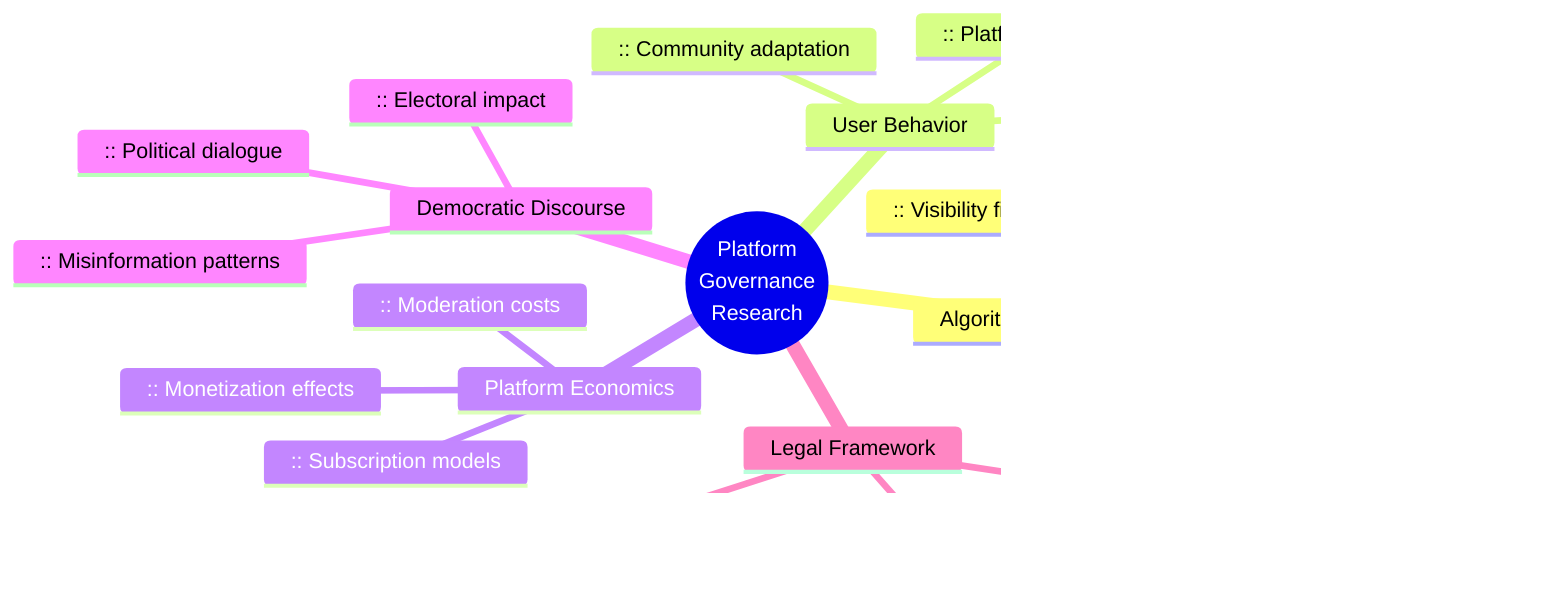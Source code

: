 mindmap
  root((Platform
    Governance
    Research))
    Algorithmic Governance
      :: Visibility filtering impact
      :: Cross-platform comparison
      :: Marginalized voices study
    User Behavior
      :: Engagement patterns
      :: Platform migration
      :: Community adaptation
    Platform Economics
      :: Monetization effects
      :: Subscription models
      :: Moderation costs
    Democratic Discourse
      :: Political dialogue
      :: Misinformation patterns
      :: Electoral impact
    Legal Framework
      :: Regulatory analysis
      :: Platform accountability
      :: Ownership regulation